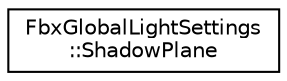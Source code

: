 digraph "クラス階層図"
{
  edge [fontname="Helvetica",fontsize="10",labelfontname="Helvetica",labelfontsize="10"];
  node [fontname="Helvetica",fontsize="10",shape=record];
  rankdir="LR";
  Node0 [label="FbxGlobalLightSettings\l::ShadowPlane",height=0.2,width=0.4,color="black", fillcolor="white", style="filled",URL="$struct_fbx_global_light_settings_1_1_shadow_plane.html"];
}
